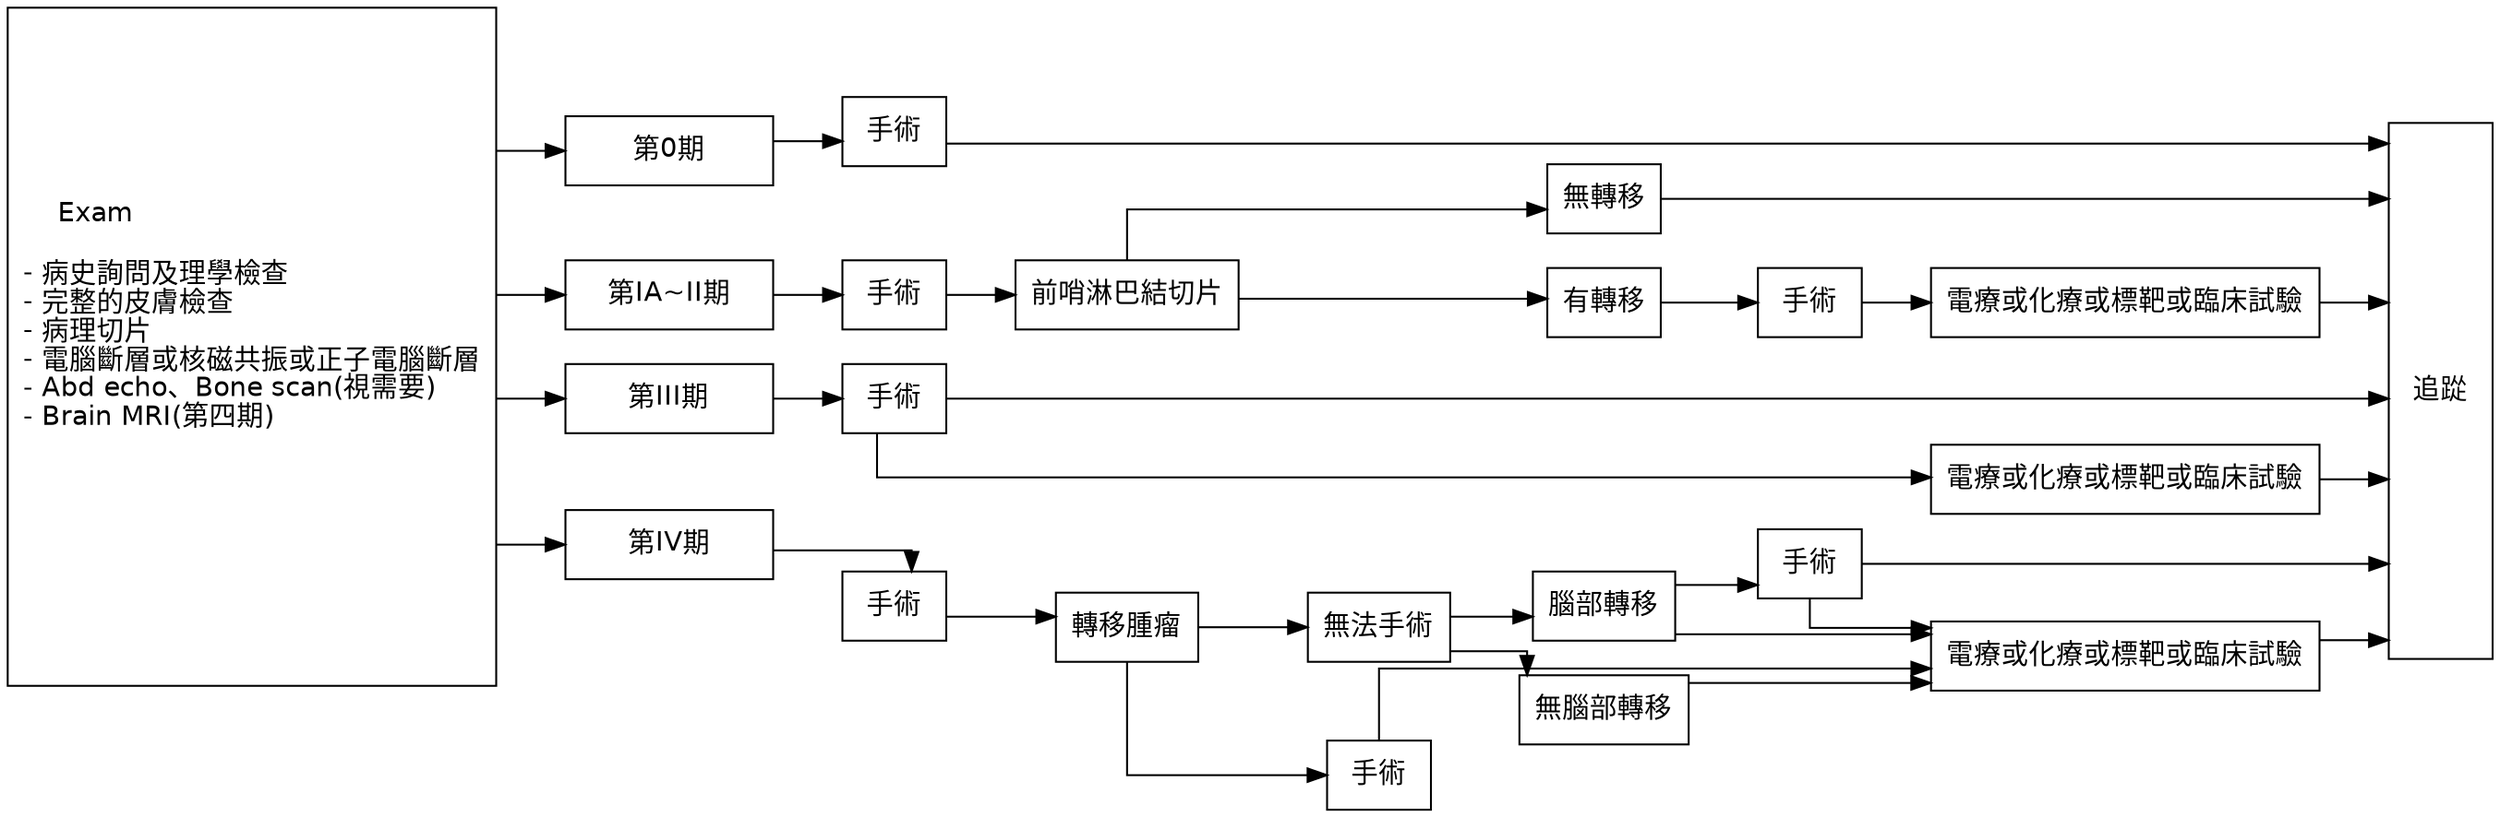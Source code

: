 digraph {
  graph [rankdir = LR; splines=ortho; overlap=false]
  node [shape = box, fontname = Helvetica]
  E [label = "\n\n\n\n\n\l    Exam\l\n- 病史詢問及理學檢查\l- 完整的皮膚檢查\l- 病理切片\l- 電腦斷層或核磁共振或正子電腦斷層\l- Abd echo、Bone scan(視需要)\l- Brain MRI(第四期)\l\l\l\n\n\n\n\n\n"]; 
  S0 [label = "第0期"; width=1.5];
  OP0 [label = "手術"]
  
  S1 [label = "第IA~II期"; width=1.5]; 
  OP1 [label = "手術"]
  LN1 [label = "前哨淋巴結切片"]
  M11 [label = "有轉移"]
  M10 [label = "無轉移"]
  OP11 [label = "手術"]
  OT1 [label = "電療或化療或標靶或臨床試驗"]
  
  
  S3 [label = "第III期"; width=1.5]; 
  OP3 [label = "手術"]
  OT3 [label = "電療或化療或標靶或臨床試驗"]
  
  S4 [label = "第IV期"; width=1.5];
  OP4 [label = "手術"]
  M4 [label = "轉移腫瘤"]
  OP41 [label = "手術"]
  OT4 [label = "電療或化療或標靶或臨床試驗"]
  OP40 [label = "無法手術"]
  B1 [label = "腦部轉移"]
  B0 [label = "無腦部轉移"]
  OP42 [label = "手術"]
  
  FU [label = "\l\l\l\l\l\n\n\n追踨\n\l\l\l\l\l\n\n\n"]
  
  E->{S0 S1 S3 S4}
  
  S0->OP0->FU
  
  S1->OP1->LN1->M10->FU
           LN1->M11->OP11->OT1->FU
  
  S3->OP3->OT3->FU
      OP3->FU
      
  S4->OP4->M4->OP41->OT4->FU
           M4->OP40->B1->OT4
                     B1->OP42->OT4
                         OP42->FU
               OP40->B0->OT4
  {rank = same; S0; S1; S3; S4}
  {rank = same; OT1; OT3 OT4}
  {rank = same; LN1; M4}
  {rank = same; M10; M11; B1; B0}
  {rank = same; OP40; OP41}
#  {rank = same; B1; B0}
  {rank = same; OP0; OP1; OP3; OP4}
  {rank = same; OT1; OT3 OT4}
  {rank = same; FU}

}


